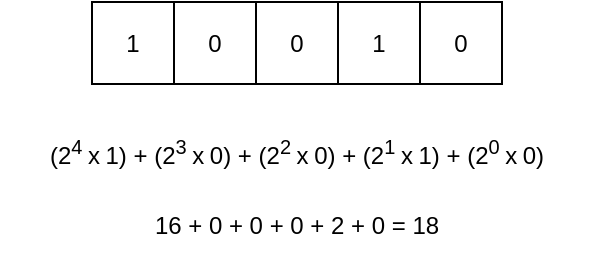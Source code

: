<mxfile>
    <diagram id="N7rjAWas5JQ6JQxuBivU" name="第 1 页">
        <mxGraphModel dx="1625" dy="752" grid="0" gridSize="10" guides="1" tooltips="1" connect="1" arrows="1" fold="1" page="1" pageScale="1" pageWidth="827" pageHeight="1169" background="#ffffff" math="0" shadow="0">
            <root>
                <mxCell id="0"/>
                <mxCell id="1" parent="0"/>
                <mxCell id="2" value="1" style="rounded=0;whiteSpace=wrap;html=1;" parent="1" vertex="1">
                    <mxGeometry x="80" y="78" width="41" height="41" as="geometry"/>
                </mxCell>
                <mxCell id="3" value="0" style="rounded=0;whiteSpace=wrap;html=1;" parent="1" vertex="1">
                    <mxGeometry x="121" y="78" width="41" height="41" as="geometry"/>
                </mxCell>
                <mxCell id="4" value="0" style="rounded=0;whiteSpace=wrap;html=1;" parent="1" vertex="1">
                    <mxGeometry x="162" y="78" width="41" height="41" as="geometry"/>
                </mxCell>
                <mxCell id="5" value="1" style="rounded=0;whiteSpace=wrap;html=1;" parent="1" vertex="1">
                    <mxGeometry x="203" y="78" width="41" height="41" as="geometry"/>
                </mxCell>
                <mxCell id="6" value="0" style="rounded=0;whiteSpace=wrap;html=1;" parent="1" vertex="1">
                    <mxGeometry x="244" y="78" width="41" height="41" as="geometry"/>
                </mxCell>
                <mxCell id="8" value="(2&lt;sup&gt;4 &lt;/sup&gt;&lt;span style=&quot;font-size: 12px;&quot;&gt;x&lt;/span&gt;&lt;sup&gt;&amp;nbsp;&lt;/sup&gt;1) +&amp;nbsp;&lt;span style=&quot;color: rgb(0, 0, 0);&quot;&gt;(2&lt;/span&gt;&lt;sup&gt;3&amp;nbsp;&lt;/sup&gt;x&lt;sup&gt;&amp;nbsp;&lt;/sup&gt;&lt;span style=&quot;color: rgb(0, 0, 0);&quot;&gt;0) +&amp;nbsp;&lt;/span&gt;&lt;span style=&quot;color: rgb(0, 0, 0);&quot;&gt;(2&lt;/span&gt;&lt;sup&gt;2&amp;nbsp;&lt;/sup&gt;x&lt;sup&gt;&amp;nbsp;&lt;/sup&gt;&lt;span style=&quot;color: rgb(0, 0, 0);&quot;&gt;0) +&amp;nbsp;&lt;/span&gt;&lt;span style=&quot;color: rgb(0, 0, 0);&quot;&gt;(2&lt;/span&gt;&lt;sup&gt;1&amp;nbsp;&lt;/sup&gt;x&lt;sup&gt;&amp;nbsp;&lt;/sup&gt;&lt;span style=&quot;color: rgb(0, 0, 0);&quot;&gt;1) +&amp;nbsp;&lt;/span&gt;&lt;span style=&quot;color: rgb(0, 0, 0);&quot;&gt;(2&lt;/span&gt;&lt;sup&gt;0&amp;nbsp;&lt;/sup&gt;x&lt;sup&gt;&amp;nbsp;&lt;/sup&gt;&lt;span style=&quot;color: rgb(0, 0, 0);&quot;&gt;0)&lt;/span&gt;" style="text;html=1;align=center;verticalAlign=middle;whiteSpace=wrap;rounded=0;" parent="1" vertex="1">
                    <mxGeometry x="34.25" y="138" width="296.5" height="30" as="geometry"/>
                </mxCell>
                <mxCell id="9" value="16 + 0 + 0 + 0 + 2 + 0 = 18" style="text;html=1;align=center;verticalAlign=middle;whiteSpace=wrap;rounded=0;" parent="1" vertex="1">
                    <mxGeometry x="34.25" y="175" width="296.5" height="30" as="geometry"/>
                </mxCell>
            </root>
        </mxGraphModel>
    </diagram>
</mxfile>